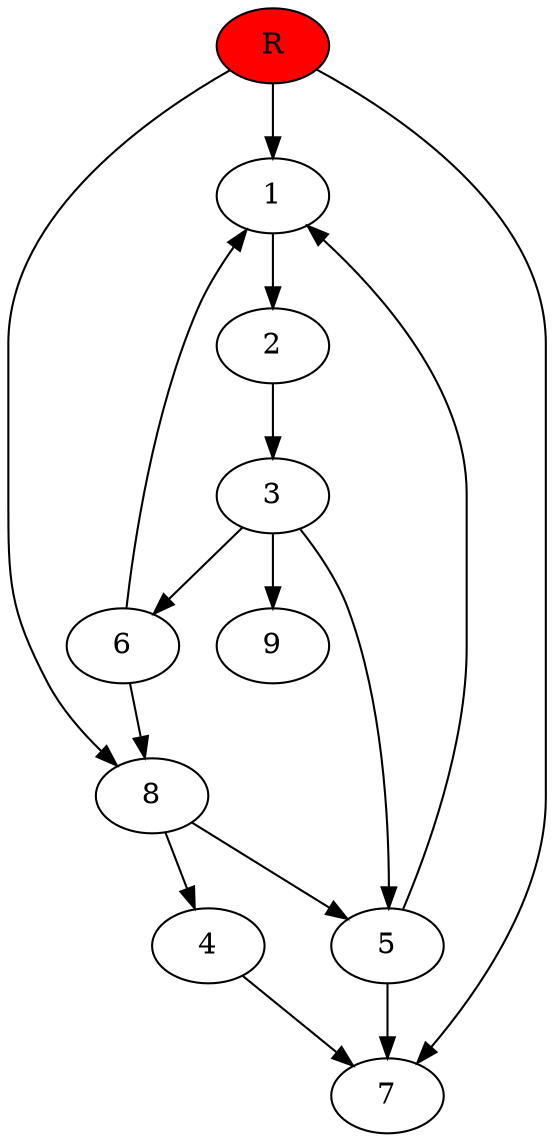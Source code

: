 digraph prb5455 {
	1
	2
	3
	4
	5
	6
	7
	8
	R [fillcolor="#ff0000" style=filled]
	1 -> 2
	2 -> 3
	3 -> 5
	3 -> 6
	3 -> 9
	4 -> 7
	5 -> 1
	5 -> 7
	6 -> 1
	6 -> 8
	8 -> 4
	8 -> 5
	R -> 1
	R -> 7
	R -> 8
}
